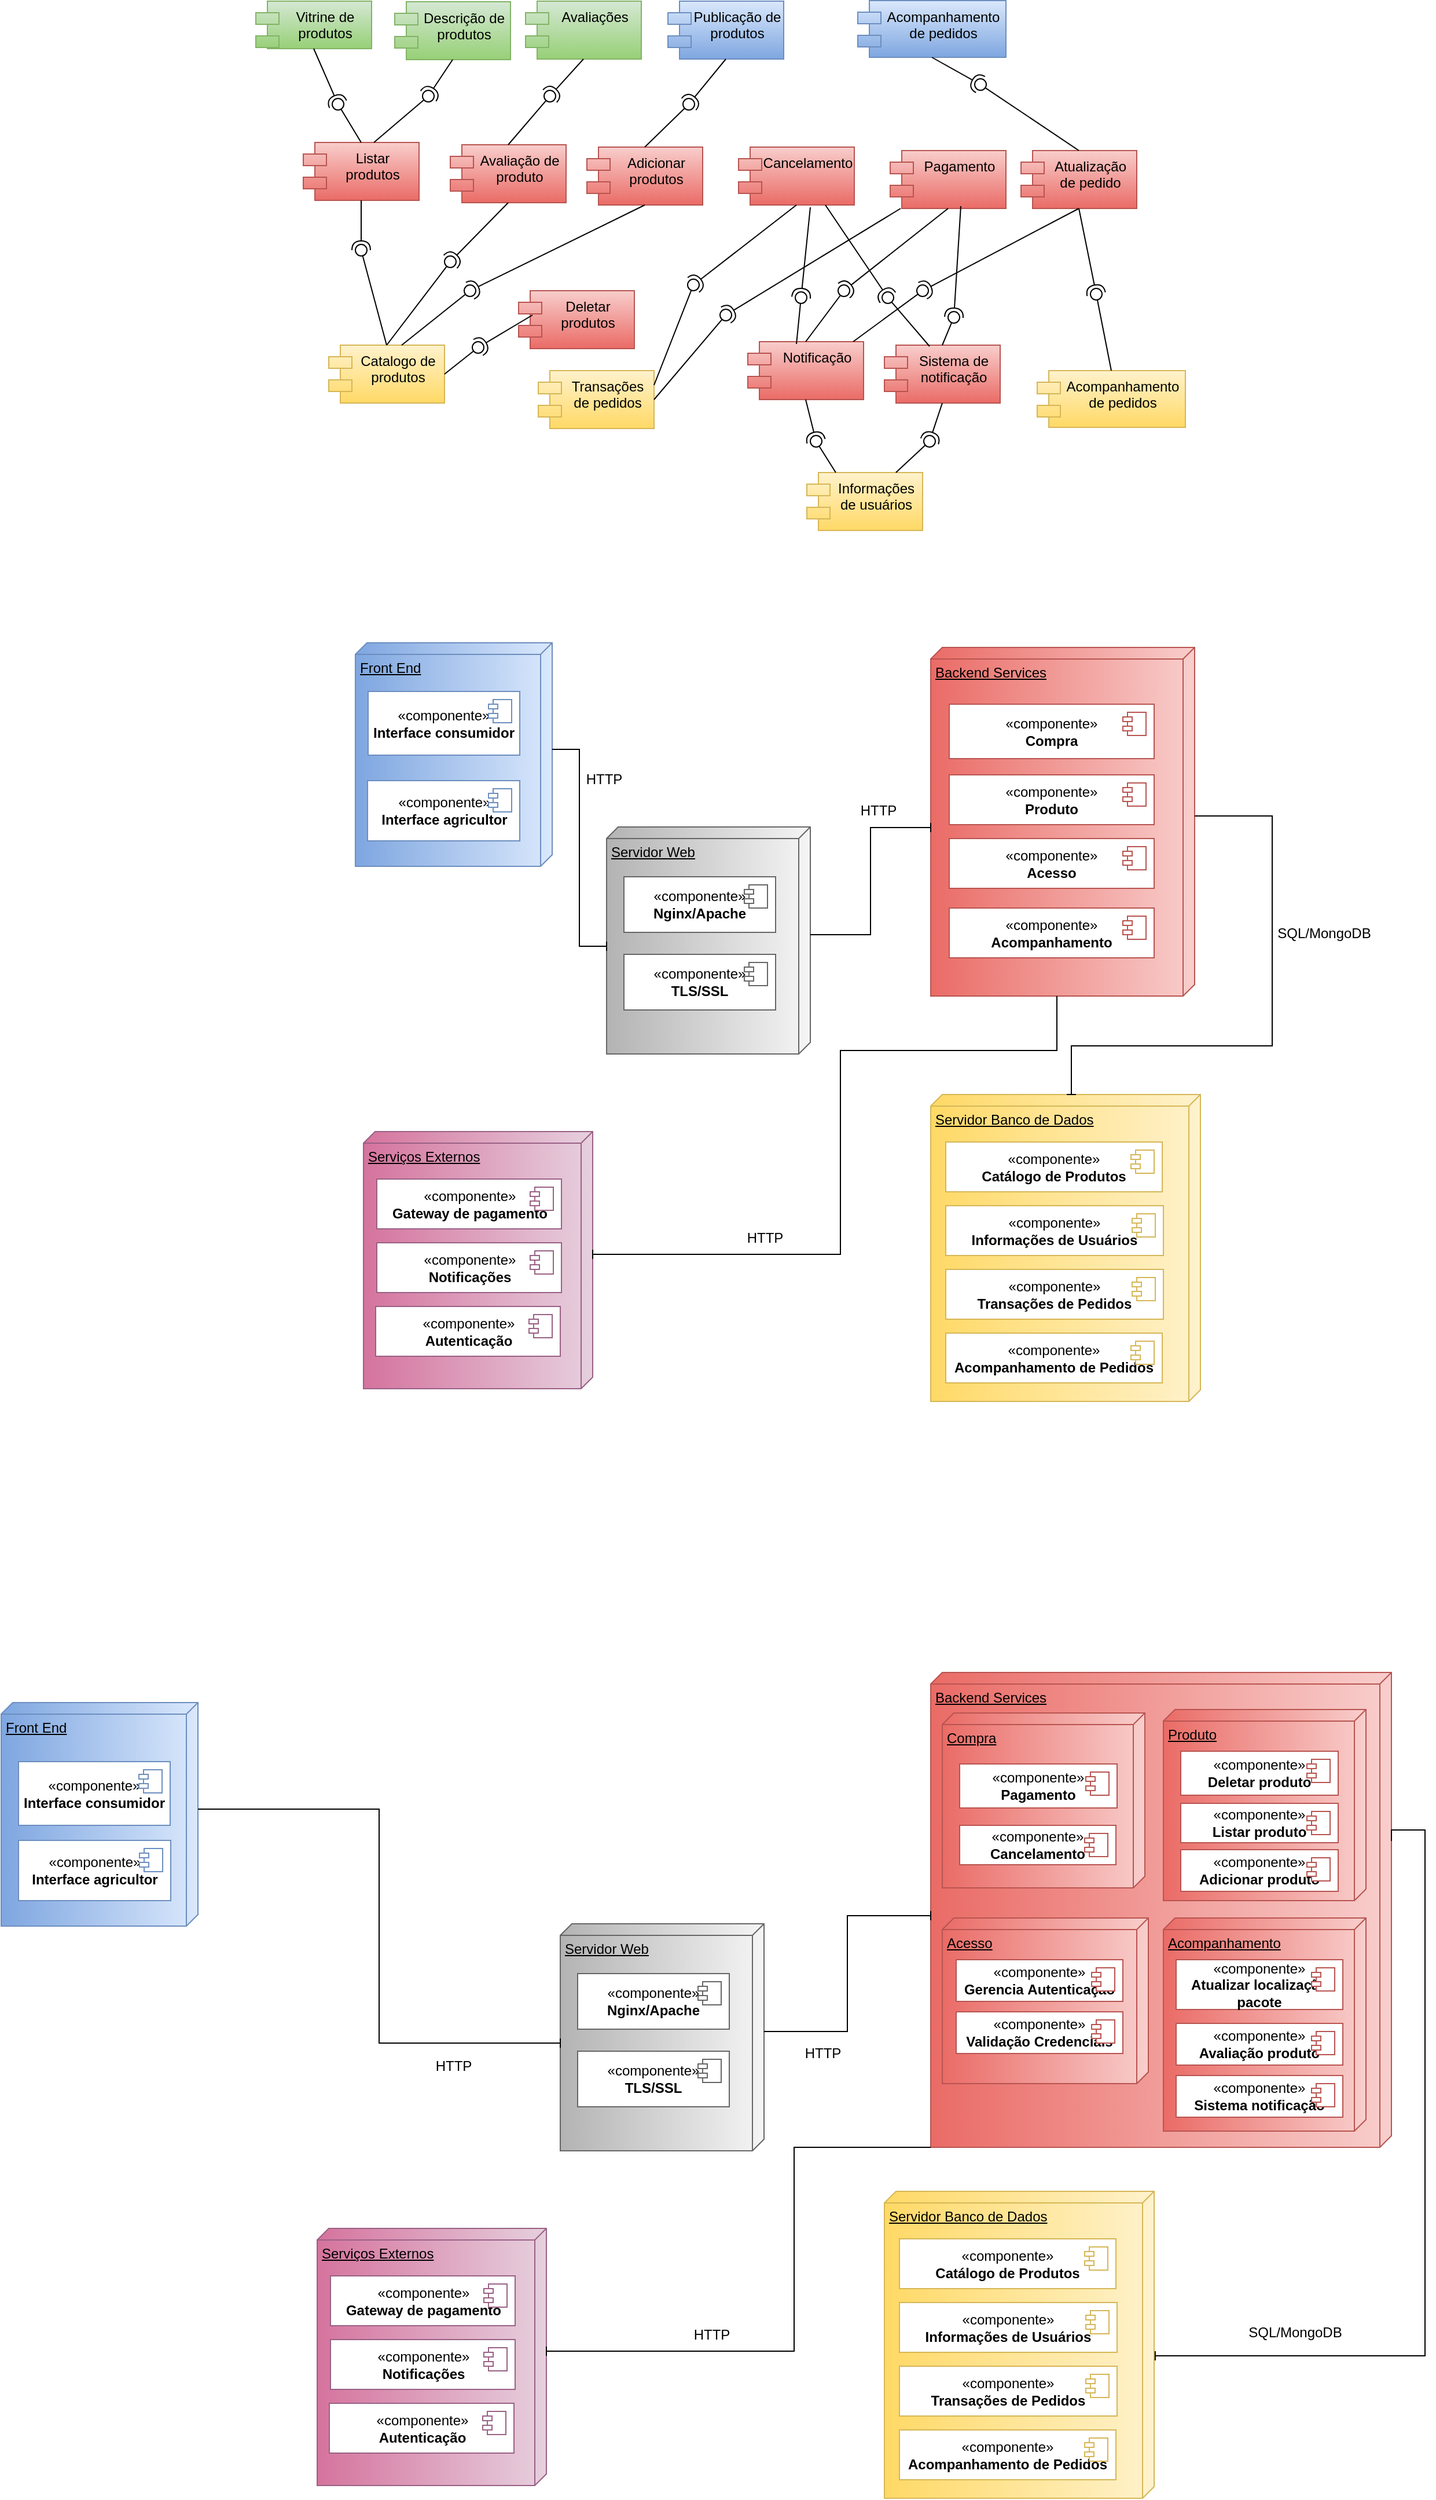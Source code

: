 <mxfile version="24.8.0">
  <diagram name="Página-1" id="Q1GDpHMXebuc5FLrC5qu">
    <mxGraphModel dx="2113" dy="1149" grid="0" gridSize="10" guides="1" tooltips="1" connect="1" arrows="1" fold="1" page="0" pageScale="1" pageWidth="827" pageHeight="1169" math="0" shadow="0">
      <root>
        <mxCell id="0" />
        <mxCell id="1" parent="0" />
        <mxCell id="FEOklc6rQLizEAP5TzJY-3" value="Vitrine de produtos" style="shape=module;align=left;spacingLeft=20;align=center;verticalAlign=top;whiteSpace=wrap;html=1;fillColor=#d5e8d4;strokeColor=#82b366;gradientColor=#97d077;" parent="1" vertex="1">
          <mxGeometry x="-263" y="-15" width="100" height="41" as="geometry" />
        </mxCell>
        <mxCell id="FEOklc6rQLizEAP5TzJY-4" value="Descrição de produtos" style="shape=module;align=left;spacingLeft=20;align=center;verticalAlign=top;whiteSpace=wrap;html=1;fillColor=#d5e8d4;strokeColor=#82b366;gradientColor=#97d077;" parent="1" vertex="1">
          <mxGeometry x="-143" y="-14.5" width="100" height="50" as="geometry" />
        </mxCell>
        <mxCell id="FEOklc6rQLizEAP5TzJY-5" value="Avaliações" style="shape=module;align=left;spacingLeft=20;align=center;verticalAlign=top;whiteSpace=wrap;html=1;fillColor=#d5e8d4;strokeColor=#82b366;gradientColor=#97d077;" parent="1" vertex="1">
          <mxGeometry x="-30" y="-15" width="100" height="50" as="geometry" />
        </mxCell>
        <mxCell id="FEOklc6rQLizEAP5TzJY-6" value="Publicação de produtos" style="shape=module;align=left;spacingLeft=20;align=center;verticalAlign=top;whiteSpace=wrap;html=1;fillColor=#dae8fc;gradientColor=#7ea6e0;strokeColor=#6c8ebf;" parent="1" vertex="1">
          <mxGeometry x="93" y="-15" width="100" height="50" as="geometry" />
        </mxCell>
        <mxCell id="FEOklc6rQLizEAP5TzJY-7" value="Acompanhamento de pedidos&lt;div&gt;&lt;br&gt;&lt;/div&gt;" style="shape=module;align=left;spacingLeft=20;align=center;verticalAlign=top;whiteSpace=wrap;html=1;fillColor=#dae8fc;gradientColor=#7ea6e0;strokeColor=#6c8ebf;" parent="1" vertex="1">
          <mxGeometry x="257" y="-15.5" width="128" height="49" as="geometry" />
        </mxCell>
        <mxCell id="FEOklc6rQLizEAP5TzJY-8" value="Pagamento" style="shape=module;align=left;spacingLeft=20;align=center;verticalAlign=top;whiteSpace=wrap;html=1;fillColor=#f8cecc;gradientColor=#ea6b66;strokeColor=#b85450;" parent="1" vertex="1">
          <mxGeometry x="285" y="114" width="100" height="50" as="geometry" />
        </mxCell>
        <mxCell id="FEOklc6rQLizEAP5TzJY-9" value="Notificação" style="shape=module;align=left;spacingLeft=20;align=center;verticalAlign=top;whiteSpace=wrap;html=1;fillColor=#f8cecc;gradientColor=#ea6b66;strokeColor=#b85450;" parent="1" vertex="1">
          <mxGeometry x="162" y="279" width="100" height="50" as="geometry" />
        </mxCell>
        <mxCell id="FEOklc6rQLizEAP5TzJY-10" value="Cancelamento" style="shape=module;align=left;spacingLeft=20;align=center;verticalAlign=top;whiteSpace=wrap;html=1;fillColor=#f8cecc;gradientColor=#ea6b66;strokeColor=#b85450;" parent="1" vertex="1">
          <mxGeometry x="154" y="111" width="100" height="50" as="geometry" />
        </mxCell>
        <mxCell id="FEOklc6rQLizEAP5TzJY-11" value="Adicionar produtos" style="shape=module;align=left;spacingLeft=20;align=center;verticalAlign=top;whiteSpace=wrap;html=1;fillColor=#f8cecc;gradientColor=#ea6b66;strokeColor=#b85450;" parent="1" vertex="1">
          <mxGeometry x="23" y="111" width="100" height="50" as="geometry" />
        </mxCell>
        <mxCell id="FEOklc6rQLizEAP5TzJY-12" value="Listar produtos" style="shape=module;align=left;spacingLeft=20;align=center;verticalAlign=top;whiteSpace=wrap;html=1;fillColor=#f8cecc;gradientColor=#ea6b66;strokeColor=#b85450;" parent="1" vertex="1">
          <mxGeometry x="-222" y="107" width="100" height="50" as="geometry" />
        </mxCell>
        <mxCell id="FEOklc6rQLizEAP5TzJY-13" value="Deletar produtos" style="shape=module;align=left;spacingLeft=20;align=center;verticalAlign=top;whiteSpace=wrap;html=1;fillColor=#f8cecc;gradientColor=#ea6b66;strokeColor=#b85450;" parent="1" vertex="1">
          <mxGeometry x="-36" y="235" width="100" height="50" as="geometry" />
        </mxCell>
        <mxCell id="FEOklc6rQLizEAP5TzJY-16" value="Atualização de pedido" style="shape=module;align=left;spacingLeft=20;align=center;verticalAlign=top;whiteSpace=wrap;html=1;fillColor=#f8cecc;gradientColor=#ea6b66;strokeColor=#b85450;" parent="1" vertex="1">
          <mxGeometry x="398" y="114" width="100" height="50" as="geometry" />
        </mxCell>
        <mxCell id="FEOklc6rQLizEAP5TzJY-17" value="Avaliação de produto" style="shape=module;align=left;spacingLeft=20;align=center;verticalAlign=top;whiteSpace=wrap;html=1;fillColor=#f8cecc;gradientColor=#ea6b66;strokeColor=#b85450;" parent="1" vertex="1">
          <mxGeometry x="-95" y="109" width="100" height="50" as="geometry" />
        </mxCell>
        <mxCell id="FEOklc6rQLizEAP5TzJY-18" value="Sistema de notificação" style="shape=module;align=left;spacingLeft=20;align=center;verticalAlign=top;whiteSpace=wrap;html=1;fillColor=#f8cecc;gradientColor=#ea6b66;strokeColor=#b85450;" parent="1" vertex="1">
          <mxGeometry x="280" y="282" width="100" height="50" as="geometry" />
        </mxCell>
        <mxCell id="FEOklc6rQLizEAP5TzJY-19" value="Catalogo de produtos" style="shape=module;align=left;spacingLeft=20;align=center;verticalAlign=top;whiteSpace=wrap;html=1;fillColor=#fff2cc;gradientColor=#ffd966;strokeColor=#d6b656;" parent="1" vertex="1">
          <mxGeometry x="-200" y="282" width="100" height="50" as="geometry" />
        </mxCell>
        <mxCell id="FEOklc6rQLizEAP5TzJY-20" value="Informações de usuários" style="shape=module;align=left;spacingLeft=20;align=center;verticalAlign=top;whiteSpace=wrap;html=1;fillColor=#fff2cc;gradientColor=#ffd966;strokeColor=#d6b656;" parent="1" vertex="1">
          <mxGeometry x="213" y="392" width="100" height="50" as="geometry" />
        </mxCell>
        <mxCell id="FEOklc6rQLizEAP5TzJY-21" value="Transações de pedidos" style="shape=module;align=left;spacingLeft=20;align=center;verticalAlign=top;whiteSpace=wrap;html=1;fillColor=#fff2cc;gradientColor=#ffd966;strokeColor=#d6b656;" parent="1" vertex="1">
          <mxGeometry x="-19" y="304" width="100" height="50" as="geometry" />
        </mxCell>
        <mxCell id="FEOklc6rQLizEAP5TzJY-39" value="" style="rounded=0;orthogonalLoop=1;jettySize=auto;html=1;endArrow=halfCircle;endFill=0;endSize=6;strokeWidth=1;sketch=0;exitX=0.5;exitY=1;exitDx=0;exitDy=0;" parent="1" source="FEOklc6rQLizEAP5TzJY-3" target="FEOklc6rQLizEAP5TzJY-41" edge="1">
          <mxGeometry relative="1" as="geometry">
            <mxPoint x="-141" y="72" as="sourcePoint" />
          </mxGeometry>
        </mxCell>
        <mxCell id="FEOklc6rQLizEAP5TzJY-40" value="" style="rounded=0;orthogonalLoop=1;jettySize=auto;html=1;endArrow=oval;endFill=0;sketch=0;sourcePerimeterSpacing=0;targetPerimeterSpacing=0;endSize=10;exitX=0.5;exitY=0;exitDx=0;exitDy=0;" parent="1" source="FEOklc6rQLizEAP5TzJY-12" target="FEOklc6rQLizEAP5TzJY-41" edge="1">
          <mxGeometry relative="1" as="geometry">
            <mxPoint x="-181" y="72" as="sourcePoint" />
          </mxGeometry>
        </mxCell>
        <mxCell id="FEOklc6rQLizEAP5TzJY-41" value="" style="ellipse;whiteSpace=wrap;html=1;align=center;aspect=fixed;fillColor=none;strokeColor=none;resizable=0;perimeter=centerPerimeter;rotatable=0;allowArrows=0;points=[];outlineConnect=1;" parent="1" vertex="1">
          <mxGeometry x="-197" y="69" width="10" height="10" as="geometry" />
        </mxCell>
        <mxCell id="FEOklc6rQLizEAP5TzJY-42" value="" style="rounded=0;orthogonalLoop=1;jettySize=auto;html=1;endArrow=halfCircle;endFill=0;endSize=6;strokeWidth=1;sketch=0;exitX=0.5;exitY=1;exitDx=0;exitDy=0;" parent="1" source="FEOklc6rQLizEAP5TzJY-4" target="FEOklc6rQLizEAP5TzJY-44" edge="1">
          <mxGeometry relative="1" as="geometry">
            <mxPoint x="-67" y="94" as="sourcePoint" />
          </mxGeometry>
        </mxCell>
        <mxCell id="FEOklc6rQLizEAP5TzJY-43" value="" style="rounded=0;orthogonalLoop=1;jettySize=auto;html=1;endArrow=oval;endFill=0;sketch=0;sourcePerimeterSpacing=0;targetPerimeterSpacing=0;endSize=10;exitX=0.61;exitY=0;exitDx=0;exitDy=0;exitPerimeter=0;" parent="1" source="FEOklc6rQLizEAP5TzJY-12" target="FEOklc6rQLizEAP5TzJY-44" edge="1">
          <mxGeometry relative="1" as="geometry">
            <mxPoint x="-163" y="121" as="sourcePoint" />
          </mxGeometry>
        </mxCell>
        <mxCell id="FEOklc6rQLizEAP5TzJY-44" value="" style="ellipse;whiteSpace=wrap;html=1;align=center;aspect=fixed;fillColor=none;strokeColor=none;resizable=0;perimeter=centerPerimeter;rotatable=0;allowArrows=0;points=[];outlineConnect=1;" parent="1" vertex="1">
          <mxGeometry x="-119" y="62" width="10" height="10" as="geometry" />
        </mxCell>
        <mxCell id="FEOklc6rQLizEAP5TzJY-45" value="" style="rounded=0;orthogonalLoop=1;jettySize=auto;html=1;endArrow=halfCircle;endFill=0;endSize=6;strokeWidth=1;sketch=0;exitX=0.5;exitY=1;exitDx=0;exitDy=0;" parent="1" source="FEOklc6rQLizEAP5TzJY-5" target="FEOklc6rQLizEAP5TzJY-47" edge="1">
          <mxGeometry relative="1" as="geometry">
            <mxPoint x="104" y="65" as="sourcePoint" />
          </mxGeometry>
        </mxCell>
        <mxCell id="FEOklc6rQLizEAP5TzJY-46" value="" style="rounded=0;orthogonalLoop=1;jettySize=auto;html=1;endArrow=oval;endFill=0;sketch=0;sourcePerimeterSpacing=0;targetPerimeterSpacing=0;endSize=10;exitX=0.5;exitY=0;exitDx=0;exitDy=0;" parent="1" source="FEOklc6rQLizEAP5TzJY-17" target="FEOklc6rQLizEAP5TzJY-47" edge="1">
          <mxGeometry relative="1" as="geometry">
            <mxPoint x="64" y="65" as="sourcePoint" />
          </mxGeometry>
        </mxCell>
        <mxCell id="FEOklc6rQLizEAP5TzJY-47" value="" style="ellipse;whiteSpace=wrap;html=1;align=center;aspect=fixed;fillColor=none;strokeColor=none;resizable=0;perimeter=centerPerimeter;rotatable=0;allowArrows=0;points=[];outlineConnect=1;" parent="1" vertex="1">
          <mxGeometry x="-14" y="62" width="10" height="10" as="geometry" />
        </mxCell>
        <mxCell id="FEOklc6rQLizEAP5TzJY-48" value="" style="rounded=0;orthogonalLoop=1;jettySize=auto;html=1;endArrow=halfCircle;endFill=0;endSize=6;strokeWidth=1;sketch=0;exitX=0.5;exitY=1;exitDx=0;exitDy=0;" parent="1" source="FEOklc6rQLizEAP5TzJY-6" target="FEOklc6rQLizEAP5TzJY-50" edge="1">
          <mxGeometry relative="1" as="geometry">
            <mxPoint x="222" y="64.5" as="sourcePoint" />
          </mxGeometry>
        </mxCell>
        <mxCell id="FEOklc6rQLizEAP5TzJY-49" value="" style="rounded=0;orthogonalLoop=1;jettySize=auto;html=1;endArrow=oval;endFill=0;sketch=0;sourcePerimeterSpacing=0;targetPerimeterSpacing=0;endSize=10;exitX=0.5;exitY=0;exitDx=0;exitDy=0;" parent="1" source="FEOklc6rQLizEAP5TzJY-11" target="FEOklc6rQLizEAP5TzJY-50" edge="1">
          <mxGeometry relative="1" as="geometry">
            <mxPoint x="182" y="64.5" as="sourcePoint" />
          </mxGeometry>
        </mxCell>
        <mxCell id="FEOklc6rQLizEAP5TzJY-50" value="" style="ellipse;whiteSpace=wrap;html=1;align=center;aspect=fixed;fillColor=none;strokeColor=none;resizable=0;perimeter=centerPerimeter;rotatable=0;allowArrows=0;points=[];outlineConnect=1;" parent="1" vertex="1">
          <mxGeometry x="106" y="69" width="10" height="10" as="geometry" />
        </mxCell>
        <mxCell id="FEOklc6rQLizEAP5TzJY-54" value="" style="rounded=0;orthogonalLoop=1;jettySize=auto;html=1;endArrow=halfCircle;endFill=0;endSize=6;strokeWidth=1;sketch=0;exitX=0.5;exitY=1;exitDx=0;exitDy=0;" parent="1" source="FEOklc6rQLizEAP5TzJY-7" target="FEOklc6rQLizEAP5TzJY-56" edge="1">
          <mxGeometry relative="1" as="geometry">
            <mxPoint x="518" y="58" as="sourcePoint" />
          </mxGeometry>
        </mxCell>
        <mxCell id="FEOklc6rQLizEAP5TzJY-55" value="" style="rounded=0;orthogonalLoop=1;jettySize=auto;html=1;endArrow=oval;endFill=0;sketch=0;sourcePerimeterSpacing=0;targetPerimeterSpacing=0;endSize=10;exitX=0.5;exitY=0;exitDx=0;exitDy=0;" parent="1" source="FEOklc6rQLizEAP5TzJY-16" target="FEOklc6rQLizEAP5TzJY-56" edge="1">
          <mxGeometry relative="1" as="geometry">
            <mxPoint x="478" y="58" as="sourcePoint" />
          </mxGeometry>
        </mxCell>
        <mxCell id="FEOklc6rQLizEAP5TzJY-56" value="" style="ellipse;whiteSpace=wrap;html=1;align=center;aspect=fixed;fillColor=none;strokeColor=none;resizable=0;perimeter=centerPerimeter;rotatable=0;allowArrows=0;points=[];outlineConnect=1;" parent="1" vertex="1">
          <mxGeometry x="358" y="52" width="10" height="10" as="geometry" />
        </mxCell>
        <mxCell id="FEOklc6rQLizEAP5TzJY-57" value="" style="rounded=0;orthogonalLoop=1;jettySize=auto;html=1;endArrow=halfCircle;endFill=0;endSize=6;strokeWidth=1;sketch=0;exitX=0.5;exitY=1;exitDx=0;exitDy=0;" parent="1" source="FEOklc6rQLizEAP5TzJY-12" target="FEOklc6rQLizEAP5TzJY-59" edge="1">
          <mxGeometry relative="1" as="geometry">
            <mxPoint x="-158" y="195" as="sourcePoint" />
          </mxGeometry>
        </mxCell>
        <mxCell id="FEOklc6rQLizEAP5TzJY-58" value="" style="rounded=0;orthogonalLoop=1;jettySize=auto;html=1;endArrow=oval;endFill=0;sketch=0;sourcePerimeterSpacing=0;targetPerimeterSpacing=0;endSize=10;exitX=0.5;exitY=0;exitDx=0;exitDy=0;" parent="1" source="FEOklc6rQLizEAP5TzJY-19" target="FEOklc6rQLizEAP5TzJY-59" edge="1">
          <mxGeometry relative="1" as="geometry">
            <mxPoint x="-169" y="236" as="sourcePoint" />
          </mxGeometry>
        </mxCell>
        <mxCell id="FEOklc6rQLizEAP5TzJY-59" value="" style="ellipse;whiteSpace=wrap;html=1;align=center;aspect=fixed;fillColor=none;strokeColor=none;resizable=0;perimeter=centerPerimeter;rotatable=0;allowArrows=0;points=[];outlineConnect=1;" parent="1" vertex="1">
          <mxGeometry x="-177" y="195" width="10" height="10" as="geometry" />
        </mxCell>
        <mxCell id="FEOklc6rQLizEAP5TzJY-60" value="" style="rounded=0;orthogonalLoop=1;jettySize=auto;html=1;endArrow=halfCircle;endFill=0;endSize=6;strokeWidth=1;sketch=0;exitX=0.5;exitY=1;exitDx=0;exitDy=0;" parent="1" source="FEOklc6rQLizEAP5TzJY-11" target="FEOklc6rQLizEAP5TzJY-62" edge="1">
          <mxGeometry relative="1" as="geometry">
            <mxPoint x="213" y="215" as="sourcePoint" />
          </mxGeometry>
        </mxCell>
        <mxCell id="FEOklc6rQLizEAP5TzJY-61" value="" style="rounded=0;orthogonalLoop=1;jettySize=auto;html=1;endArrow=oval;endFill=0;sketch=0;sourcePerimeterSpacing=0;targetPerimeterSpacing=0;endSize=10;exitX=0.63;exitY=0;exitDx=0;exitDy=0;exitPerimeter=0;" parent="1" source="FEOklc6rQLizEAP5TzJY-19" target="FEOklc6rQLizEAP5TzJY-62" edge="1">
          <mxGeometry relative="1" as="geometry">
            <mxPoint x="176" y="222" as="sourcePoint" />
          </mxGeometry>
        </mxCell>
        <mxCell id="FEOklc6rQLizEAP5TzJY-62" value="" style="ellipse;whiteSpace=wrap;html=1;align=center;aspect=fixed;fillColor=none;strokeColor=none;resizable=0;perimeter=centerPerimeter;rotatable=0;allowArrows=0;points=[];outlineConnect=1;" parent="1" vertex="1">
          <mxGeometry x="-83" y="230" width="10" height="10" as="geometry" />
        </mxCell>
        <mxCell id="FEOklc6rQLizEAP5TzJY-63" value="" style="rounded=0;orthogonalLoop=1;jettySize=auto;html=1;endArrow=halfCircle;endFill=0;endSize=6;strokeWidth=1;sketch=0;exitX=0.12;exitY=0.42;exitDx=0;exitDy=0;exitPerimeter=0;" parent="1" source="FEOklc6rQLizEAP5TzJY-13" target="FEOklc6rQLizEAP5TzJY-65" edge="1">
          <mxGeometry relative="1" as="geometry">
            <mxPoint x="216" y="222" as="sourcePoint" />
          </mxGeometry>
        </mxCell>
        <mxCell id="FEOklc6rQLizEAP5TzJY-64" value="" style="rounded=0;orthogonalLoop=1;jettySize=auto;html=1;endArrow=oval;endFill=0;sketch=0;sourcePerimeterSpacing=0;targetPerimeterSpacing=0;endSize=10;exitX=1;exitY=0.5;exitDx=0;exitDy=0;" parent="1" source="FEOklc6rQLizEAP5TzJY-19" target="FEOklc6rQLizEAP5TzJY-65" edge="1">
          <mxGeometry relative="1" as="geometry">
            <mxPoint x="176" y="222" as="sourcePoint" />
          </mxGeometry>
        </mxCell>
        <mxCell id="FEOklc6rQLizEAP5TzJY-65" value="" style="ellipse;whiteSpace=wrap;html=1;align=center;aspect=fixed;fillColor=none;strokeColor=none;resizable=0;perimeter=centerPerimeter;rotatable=0;allowArrows=0;points=[];outlineConnect=1;" parent="1" vertex="1">
          <mxGeometry x="-76" y="279" width="10" height="10" as="geometry" />
        </mxCell>
        <mxCell id="FEOklc6rQLizEAP5TzJY-66" value="" style="rounded=0;orthogonalLoop=1;jettySize=auto;html=1;endArrow=halfCircle;endFill=0;endSize=6;strokeWidth=1;sketch=0;" parent="1" source="FEOklc6rQLizEAP5TzJY-8" target="FEOklc6rQLizEAP5TzJY-68" edge="1">
          <mxGeometry relative="1" as="geometry">
            <mxPoint x="177" y="184" as="sourcePoint" />
          </mxGeometry>
        </mxCell>
        <mxCell id="FEOklc6rQLizEAP5TzJY-67" value="" style="rounded=0;orthogonalLoop=1;jettySize=auto;html=1;endArrow=oval;endFill=0;sketch=0;sourcePerimeterSpacing=0;targetPerimeterSpacing=0;endSize=10;exitX=1;exitY=0.5;exitDx=0;exitDy=0;" parent="1" source="FEOklc6rQLizEAP5TzJY-21" target="FEOklc6rQLizEAP5TzJY-68" edge="1">
          <mxGeometry relative="1" as="geometry">
            <mxPoint x="47" y="328" as="sourcePoint" />
          </mxGeometry>
        </mxCell>
        <mxCell id="FEOklc6rQLizEAP5TzJY-68" value="" style="ellipse;whiteSpace=wrap;html=1;align=center;aspect=fixed;fillColor=none;strokeColor=none;resizable=0;perimeter=centerPerimeter;rotatable=0;allowArrows=0;points=[];outlineConnect=1;" parent="1" vertex="1">
          <mxGeometry x="138" y="251" width="10" height="10" as="geometry" />
        </mxCell>
        <mxCell id="FEOklc6rQLizEAP5TzJY-69" value="" style="rounded=0;orthogonalLoop=1;jettySize=auto;html=1;endArrow=halfCircle;endFill=0;endSize=6;strokeWidth=1;sketch=0;exitX=0.5;exitY=1;exitDx=0;exitDy=0;" parent="1" source="FEOklc6rQLizEAP5TzJY-10" target="FEOklc6rQLizEAP5TzJY-71" edge="1">
          <mxGeometry relative="1" as="geometry">
            <mxPoint x="216" y="222" as="sourcePoint" />
          </mxGeometry>
        </mxCell>
        <mxCell id="FEOklc6rQLizEAP5TzJY-70" value="" style="rounded=0;orthogonalLoop=1;jettySize=auto;html=1;endArrow=oval;endFill=0;sketch=0;sourcePerimeterSpacing=0;targetPerimeterSpacing=0;endSize=10;exitX=1;exitY=0.25;exitDx=0;exitDy=0;" parent="1" source="FEOklc6rQLizEAP5TzJY-21" target="FEOklc6rQLizEAP5TzJY-71" edge="1">
          <mxGeometry relative="1" as="geometry">
            <mxPoint x="176" y="222" as="sourcePoint" />
          </mxGeometry>
        </mxCell>
        <mxCell id="FEOklc6rQLizEAP5TzJY-71" value="" style="ellipse;whiteSpace=wrap;html=1;align=center;aspect=fixed;fillColor=none;strokeColor=none;resizable=0;perimeter=centerPerimeter;rotatable=0;allowArrows=0;points=[];outlineConnect=1;" parent="1" vertex="1">
          <mxGeometry x="110" y="225" width="10" height="10" as="geometry" />
        </mxCell>
        <mxCell id="FEOklc6rQLizEAP5TzJY-72" value="" style="rounded=0;orthogonalLoop=1;jettySize=auto;html=1;endArrow=halfCircle;endFill=0;endSize=6;strokeWidth=1;sketch=0;exitX=0.5;exitY=1;exitDx=0;exitDy=0;" parent="1" source="FEOklc6rQLizEAP5TzJY-17" target="FEOklc6rQLizEAP5TzJY-74" edge="1">
          <mxGeometry relative="1" as="geometry">
            <mxPoint x="216" y="224" as="sourcePoint" />
          </mxGeometry>
        </mxCell>
        <mxCell id="FEOklc6rQLizEAP5TzJY-73" value="" style="rounded=0;orthogonalLoop=1;jettySize=auto;html=1;endArrow=oval;endFill=0;sketch=0;sourcePerimeterSpacing=0;targetPerimeterSpacing=0;endSize=10;exitX=0.5;exitY=0;exitDx=0;exitDy=0;" parent="1" source="FEOklc6rQLizEAP5TzJY-19" target="FEOklc6rQLizEAP5TzJY-74" edge="1">
          <mxGeometry relative="1" as="geometry">
            <mxPoint x="176" y="224" as="sourcePoint" />
          </mxGeometry>
        </mxCell>
        <mxCell id="FEOklc6rQLizEAP5TzJY-74" value="" style="ellipse;whiteSpace=wrap;html=1;align=center;aspect=fixed;fillColor=none;strokeColor=none;resizable=0;perimeter=centerPerimeter;rotatable=0;allowArrows=0;points=[];outlineConnect=1;" parent="1" vertex="1">
          <mxGeometry x="-100" y="205" width="10" height="10" as="geometry" />
        </mxCell>
        <mxCell id="FEOklc6rQLizEAP5TzJY-75" value="" style="rounded=0;orthogonalLoop=1;jettySize=auto;html=1;endArrow=halfCircle;endFill=0;endSize=6;strokeWidth=1;sketch=0;exitX=0.5;exitY=1;exitDx=0;exitDy=0;" parent="1" source="FEOklc6rQLizEAP5TzJY-18" target="FEOklc6rQLizEAP5TzJY-77" edge="1">
          <mxGeometry relative="1" as="geometry">
            <mxPoint x="216" y="224" as="sourcePoint" />
          </mxGeometry>
        </mxCell>
        <mxCell id="FEOklc6rQLizEAP5TzJY-76" value="" style="rounded=0;orthogonalLoop=1;jettySize=auto;html=1;endArrow=oval;endFill=0;sketch=0;sourcePerimeterSpacing=0;targetPerimeterSpacing=0;endSize=10;" parent="1" source="FEOklc6rQLizEAP5TzJY-20" target="FEOklc6rQLizEAP5TzJY-77" edge="1">
          <mxGeometry relative="1" as="geometry">
            <mxPoint x="176" y="224" as="sourcePoint" />
          </mxGeometry>
        </mxCell>
        <mxCell id="FEOklc6rQLizEAP5TzJY-77" value="" style="ellipse;whiteSpace=wrap;html=1;align=center;aspect=fixed;fillColor=none;strokeColor=none;resizable=0;perimeter=centerPerimeter;rotatable=0;allowArrows=0;points=[];outlineConnect=1;" parent="1" vertex="1">
          <mxGeometry x="314" y="360" width="10" height="10" as="geometry" />
        </mxCell>
        <mxCell id="FEOklc6rQLizEAP5TzJY-78" value="" style="rounded=0;orthogonalLoop=1;jettySize=auto;html=1;endArrow=halfCircle;endFill=0;endSize=6;strokeWidth=1;sketch=0;exitX=0.61;exitY=0.96;exitDx=0;exitDy=0;exitPerimeter=0;" parent="1" source="FEOklc6rQLizEAP5TzJY-8" target="FEOklc6rQLizEAP5TzJY-80" edge="1">
          <mxGeometry relative="1" as="geometry">
            <mxPoint x="216" y="224" as="sourcePoint" />
          </mxGeometry>
        </mxCell>
        <mxCell id="FEOklc6rQLizEAP5TzJY-79" value="" style="rounded=0;orthogonalLoop=1;jettySize=auto;html=1;endArrow=oval;endFill=0;sketch=0;sourcePerimeterSpacing=0;targetPerimeterSpacing=0;endSize=10;exitX=0.5;exitY=0;exitDx=0;exitDy=0;" parent="1" source="FEOklc6rQLizEAP5TzJY-18" target="FEOklc6rQLizEAP5TzJY-80" edge="1">
          <mxGeometry relative="1" as="geometry">
            <mxPoint x="176" y="224" as="sourcePoint" />
          </mxGeometry>
        </mxCell>
        <mxCell id="FEOklc6rQLizEAP5TzJY-80" value="" style="ellipse;whiteSpace=wrap;html=1;align=center;aspect=fixed;fillColor=none;strokeColor=none;resizable=0;perimeter=centerPerimeter;rotatable=0;allowArrows=0;points=[];outlineConnect=1;" parent="1" vertex="1">
          <mxGeometry x="335" y="253" width="10" height="10" as="geometry" />
        </mxCell>
        <mxCell id="FEOklc6rQLizEAP5TzJY-81" value="" style="rounded=0;orthogonalLoop=1;jettySize=auto;html=1;endArrow=halfCircle;endFill=0;endSize=6;strokeWidth=1;sketch=0;exitX=0.75;exitY=1;exitDx=0;exitDy=0;" parent="1" source="FEOklc6rQLizEAP5TzJY-10" target="FEOklc6rQLizEAP5TzJY-83" edge="1">
          <mxGeometry relative="1" as="geometry">
            <mxPoint x="216" y="224" as="sourcePoint" />
          </mxGeometry>
        </mxCell>
        <mxCell id="FEOklc6rQLizEAP5TzJY-82" value="" style="rounded=0;orthogonalLoop=1;jettySize=auto;html=1;endArrow=oval;endFill=0;sketch=0;sourcePerimeterSpacing=0;targetPerimeterSpacing=0;endSize=10;exitX=0.39;exitY=0.02;exitDx=0;exitDy=0;exitPerimeter=0;" parent="1" source="FEOklc6rQLizEAP5TzJY-18" target="FEOklc6rQLizEAP5TzJY-83" edge="1">
          <mxGeometry relative="1" as="geometry">
            <mxPoint x="176" y="224" as="sourcePoint" />
          </mxGeometry>
        </mxCell>
        <mxCell id="FEOklc6rQLizEAP5TzJY-83" value="" style="ellipse;whiteSpace=wrap;html=1;align=center;aspect=fixed;fillColor=none;strokeColor=none;resizable=0;perimeter=centerPerimeter;rotatable=0;allowArrows=0;points=[];outlineConnect=1;" parent="1" vertex="1">
          <mxGeometry x="278" y="236" width="10" height="10" as="geometry" />
        </mxCell>
        <mxCell id="FEOklc6rQLizEAP5TzJY-87" value="" style="rounded=0;orthogonalLoop=1;jettySize=auto;html=1;endArrow=halfCircle;endFill=0;endSize=6;strokeWidth=1;sketch=0;exitX=0.5;exitY=1;exitDx=0;exitDy=0;" parent="1" source="FEOklc6rQLizEAP5TzJY-9" target="FEOklc6rQLizEAP5TzJY-89" edge="1">
          <mxGeometry relative="1" as="geometry">
            <mxPoint x="110" y="253" as="sourcePoint" />
          </mxGeometry>
        </mxCell>
        <mxCell id="FEOklc6rQLizEAP5TzJY-88" value="" style="rounded=0;orthogonalLoop=1;jettySize=auto;html=1;endArrow=oval;endFill=0;sketch=0;sourcePerimeterSpacing=0;targetPerimeterSpacing=0;endSize=10;exitX=0.25;exitY=0;exitDx=0;exitDy=0;" parent="1" source="FEOklc6rQLizEAP5TzJY-20" target="FEOklc6rQLizEAP5TzJY-89" edge="1">
          <mxGeometry relative="1" as="geometry">
            <mxPoint x="70" y="253" as="sourcePoint" />
          </mxGeometry>
        </mxCell>
        <mxCell id="FEOklc6rQLizEAP5TzJY-89" value="" style="ellipse;whiteSpace=wrap;html=1;align=center;aspect=fixed;fillColor=none;strokeColor=none;resizable=0;perimeter=centerPerimeter;rotatable=0;allowArrows=0;points=[];outlineConnect=1;" parent="1" vertex="1">
          <mxGeometry x="216" y="360" width="10" height="10" as="geometry" />
        </mxCell>
        <mxCell id="FEOklc6rQLizEAP5TzJY-90" value="" style="rounded=0;orthogonalLoop=1;jettySize=auto;html=1;endArrow=halfCircle;endFill=0;endSize=6;strokeWidth=1;sketch=0;exitX=0.5;exitY=1;exitDx=0;exitDy=0;" parent="1" source="FEOklc6rQLizEAP5TzJY-8" target="FEOklc6rQLizEAP5TzJY-92" edge="1">
          <mxGeometry relative="1" as="geometry">
            <mxPoint x="110" y="253" as="sourcePoint" />
          </mxGeometry>
        </mxCell>
        <mxCell id="FEOklc6rQLizEAP5TzJY-91" value="" style="rounded=0;orthogonalLoop=1;jettySize=auto;html=1;endArrow=oval;endFill=0;sketch=0;sourcePerimeterSpacing=0;targetPerimeterSpacing=0;endSize=10;exitX=0.5;exitY=0;exitDx=0;exitDy=0;" parent="1" source="FEOklc6rQLizEAP5TzJY-9" target="FEOklc6rQLizEAP5TzJY-92" edge="1">
          <mxGeometry relative="1" as="geometry">
            <mxPoint x="70" y="253" as="sourcePoint" />
          </mxGeometry>
        </mxCell>
        <mxCell id="FEOklc6rQLizEAP5TzJY-92" value="" style="ellipse;whiteSpace=wrap;html=1;align=center;aspect=fixed;fillColor=none;strokeColor=none;resizable=0;perimeter=centerPerimeter;rotatable=0;allowArrows=0;points=[];outlineConnect=1;" parent="1" vertex="1">
          <mxGeometry x="240" y="230" width="10" height="10" as="geometry" />
        </mxCell>
        <mxCell id="-LfRWELSsx1RldstCh8m-2" value="Acompanhamento de pedidos&lt;div&gt;&lt;br&gt;&lt;/div&gt;" style="shape=module;align=left;spacingLeft=20;align=center;verticalAlign=top;whiteSpace=wrap;html=1;fillColor=#fff2cc;gradientColor=#ffd966;strokeColor=#d6b656;" parent="1" vertex="1">
          <mxGeometry x="412" y="304" width="128" height="49" as="geometry" />
        </mxCell>
        <mxCell id="-LfRWELSsx1RldstCh8m-3" value="" style="rounded=0;orthogonalLoop=1;jettySize=auto;html=1;endArrow=halfCircle;endFill=0;endSize=6;strokeWidth=1;sketch=0;exitX=0.5;exitY=1;exitDx=0;exitDy=0;" parent="1" source="FEOklc6rQLizEAP5TzJY-16" target="-LfRWELSsx1RldstCh8m-5" edge="1">
          <mxGeometry relative="1" as="geometry">
            <mxPoint x="127" y="263" as="sourcePoint" />
          </mxGeometry>
        </mxCell>
        <mxCell id="-LfRWELSsx1RldstCh8m-4" value="" style="rounded=0;orthogonalLoop=1;jettySize=auto;html=1;endArrow=oval;endFill=0;sketch=0;sourcePerimeterSpacing=0;targetPerimeterSpacing=0;endSize=10;exitX=0.5;exitY=0;exitDx=0;exitDy=0;" parent="1" source="-LfRWELSsx1RldstCh8m-2" target="-LfRWELSsx1RldstCh8m-5" edge="1">
          <mxGeometry relative="1" as="geometry">
            <mxPoint x="87" y="263" as="sourcePoint" />
          </mxGeometry>
        </mxCell>
        <mxCell id="-LfRWELSsx1RldstCh8m-5" value="" style="ellipse;whiteSpace=wrap;html=1;align=center;aspect=fixed;fillColor=none;strokeColor=none;resizable=0;perimeter=centerPerimeter;rotatable=0;allowArrows=0;points=[];outlineConnect=1;" parent="1" vertex="1">
          <mxGeometry x="458" y="233" width="10" height="10" as="geometry" />
        </mxCell>
        <mxCell id="-LfRWELSsx1RldstCh8m-6" value="" style="rounded=0;orthogonalLoop=1;jettySize=auto;html=1;endArrow=halfCircle;endFill=0;endSize=6;strokeWidth=1;sketch=0;exitX=0.62;exitY=1.04;exitDx=0;exitDy=0;exitPerimeter=0;" parent="1" source="FEOklc6rQLizEAP5TzJY-10" target="-LfRWELSsx1RldstCh8m-8" edge="1">
          <mxGeometry relative="1" as="geometry">
            <mxPoint x="127" y="163" as="sourcePoint" />
          </mxGeometry>
        </mxCell>
        <mxCell id="-LfRWELSsx1RldstCh8m-7" value="" style="rounded=0;orthogonalLoop=1;jettySize=auto;html=1;endArrow=oval;endFill=0;sketch=0;sourcePerimeterSpacing=0;targetPerimeterSpacing=0;endSize=10;exitX=0.42;exitY=0.04;exitDx=0;exitDy=0;exitPerimeter=0;" parent="1" source="FEOklc6rQLizEAP5TzJY-9" target="-LfRWELSsx1RldstCh8m-8" edge="1">
          <mxGeometry relative="1" as="geometry">
            <mxPoint x="87" y="163" as="sourcePoint" />
          </mxGeometry>
        </mxCell>
        <mxCell id="-LfRWELSsx1RldstCh8m-8" value="" style="ellipse;whiteSpace=wrap;html=1;align=center;aspect=fixed;fillColor=none;strokeColor=none;resizable=0;perimeter=centerPerimeter;rotatable=0;allowArrows=0;points=[];outlineConnect=1;" parent="1" vertex="1">
          <mxGeometry x="203" y="236" width="10" height="10" as="geometry" />
        </mxCell>
        <mxCell id="-LfRWELSsx1RldstCh8m-9" value="" style="rounded=0;orthogonalLoop=1;jettySize=auto;html=1;endArrow=halfCircle;endFill=0;endSize=6;strokeWidth=1;sketch=0;exitX=0.5;exitY=1;exitDx=0;exitDy=0;" parent="1" source="FEOklc6rQLizEAP5TzJY-16" target="-LfRWELSsx1RldstCh8m-11" edge="1">
          <mxGeometry relative="1" as="geometry">
            <mxPoint x="127" y="163" as="sourcePoint" />
          </mxGeometry>
        </mxCell>
        <mxCell id="-LfRWELSsx1RldstCh8m-10" value="" style="rounded=0;orthogonalLoop=1;jettySize=auto;html=1;endArrow=oval;endFill=0;sketch=0;sourcePerimeterSpacing=0;targetPerimeterSpacing=0;endSize=10;exitX=0.91;exitY=0;exitDx=0;exitDy=0;exitPerimeter=0;" parent="1" source="FEOklc6rQLizEAP5TzJY-9" target="-LfRWELSsx1RldstCh8m-11" edge="1">
          <mxGeometry relative="1" as="geometry">
            <mxPoint x="87" y="163" as="sourcePoint" />
          </mxGeometry>
        </mxCell>
        <mxCell id="-LfRWELSsx1RldstCh8m-11" value="" style="ellipse;whiteSpace=wrap;html=1;align=center;aspect=fixed;fillColor=none;strokeColor=none;resizable=0;perimeter=centerPerimeter;rotatable=0;allowArrows=0;points=[];outlineConnect=1;" parent="1" vertex="1">
          <mxGeometry x="308" y="230" width="10" height="10" as="geometry" />
        </mxCell>
        <mxCell id="-LfRWELSsx1RldstCh8m-14" value="Front End" style="verticalAlign=top;align=left;spacingTop=8;spacingLeft=2;spacingRight=12;shape=cube;size=10;direction=south;fontStyle=4;html=1;whiteSpace=wrap;fillColor=#dae8fc;gradientColor=#7ea6e0;strokeColor=#6C8EBF;" parent="1" vertex="1">
          <mxGeometry x="-177" y="539" width="170" height="193" as="geometry" />
        </mxCell>
        <mxCell id="-LfRWELSsx1RldstCh8m-15" value="Servidor Web" style="verticalAlign=top;align=left;spacingTop=8;spacingLeft=2;spacingRight=12;shape=cube;size=10;direction=south;fontStyle=4;html=1;whiteSpace=wrap;fillColor=#f5f5f5;gradientColor=#b3b3b3;strokeColor=#666666;" parent="1" vertex="1">
          <mxGeometry x="40" y="698" width="176" height="196" as="geometry" />
        </mxCell>
        <mxCell id="-LfRWELSsx1RldstCh8m-16" value="Backend Services&lt;div&gt;&lt;br&gt;&lt;/div&gt;" style="verticalAlign=top;align=left;spacingTop=8;spacingLeft=2;spacingRight=12;shape=cube;size=10;direction=south;fontStyle=4;html=1;whiteSpace=wrap;fillColor=#f8cecc;strokeColor=#b85450;gradientColor=#ea6b66;" parent="1" vertex="1">
          <mxGeometry x="320" y="543" width="228" height="301" as="geometry" />
        </mxCell>
        <mxCell id="-LfRWELSsx1RldstCh8m-17" value="Servidor Banco de Dados" style="verticalAlign=top;align=left;spacingTop=8;spacingLeft=2;spacingRight=12;shape=cube;size=10;direction=south;fontStyle=4;html=1;whiteSpace=wrap;fillColor=#fff2cc;gradientColor=#ffd966;strokeColor=#D6B656;" parent="1" vertex="1">
          <mxGeometry x="320" y="929" width="233" height="265" as="geometry" />
        </mxCell>
        <mxCell id="-LfRWELSsx1RldstCh8m-18" value="Serviços Externos" style="verticalAlign=top;align=left;spacingTop=8;spacingLeft=2;spacingRight=12;shape=cube;size=10;direction=south;fontStyle=4;html=1;whiteSpace=wrap;fillColor=#e6d0de;strokeColor=#996185;gradientColor=#d5739d;" parent="1" vertex="1">
          <mxGeometry x="-170" y="961" width="198" height="222" as="geometry" />
        </mxCell>
        <mxCell id="-LfRWELSsx1RldstCh8m-21" value="«componente»&lt;br&gt;&lt;b&gt;Interface consumidor&lt;/b&gt;" style="html=1;dropTarget=0;whiteSpace=wrap;strokeColor=#6C8EBF;" parent="1" vertex="1">
          <mxGeometry x="-166" y="581" width="131" height="55" as="geometry" />
        </mxCell>
        <mxCell id="-LfRWELSsx1RldstCh8m-22" value="" style="shape=module;jettyWidth=8;jettyHeight=4;strokeColor=#6C8EBF;" parent="-LfRWELSsx1RldstCh8m-21" vertex="1">
          <mxGeometry x="1" width="20" height="20" relative="1" as="geometry">
            <mxPoint x="-27" y="7" as="offset" />
          </mxGeometry>
        </mxCell>
        <mxCell id="-LfRWELSsx1RldstCh8m-23" value="«componente»&lt;br&gt;&lt;b&gt;Interface agricultor&lt;/b&gt;" style="html=1;dropTarget=0;whiteSpace=wrap;strokeColor=#6C8EBF;" parent="1" vertex="1">
          <mxGeometry x="-166.5" y="658" width="131.5" height="52" as="geometry" />
        </mxCell>
        <mxCell id="-LfRWELSsx1RldstCh8m-24" value="" style="shape=module;jettyWidth=8;jettyHeight=4;strokeColor=#6C8EBF;" parent="-LfRWELSsx1RldstCh8m-23" vertex="1">
          <mxGeometry x="1" width="20" height="20" relative="1" as="geometry">
            <mxPoint x="-27" y="7" as="offset" />
          </mxGeometry>
        </mxCell>
        <mxCell id="-LfRWELSsx1RldstCh8m-27" value="«componente»&lt;br&gt;&lt;b&gt;Compra&lt;/b&gt;" style="html=1;dropTarget=0;whiteSpace=wrap;strokeColor=#B85450;" parent="1" vertex="1">
          <mxGeometry x="336" y="592" width="177" height="47" as="geometry" />
        </mxCell>
        <mxCell id="-LfRWELSsx1RldstCh8m-28" value="" style="shape=module;jettyWidth=8;jettyHeight=4;strokeColor=#B85450;" parent="-LfRWELSsx1RldstCh8m-27" vertex="1">
          <mxGeometry x="1" width="20" height="20" relative="1" as="geometry">
            <mxPoint x="-27" y="7" as="offset" />
          </mxGeometry>
        </mxCell>
        <mxCell id="-LfRWELSsx1RldstCh8m-29" value="«componente»&lt;br&gt;&lt;b&gt;Produto&lt;/b&gt;" style="html=1;dropTarget=0;whiteSpace=wrap;strokeColor=#B85450;" parent="1" vertex="1">
          <mxGeometry x="336" y="653" width="177" height="43" as="geometry" />
        </mxCell>
        <mxCell id="-LfRWELSsx1RldstCh8m-30" value="" style="shape=module;jettyWidth=8;jettyHeight=4;strokeColor=#B85450;" parent="-LfRWELSsx1RldstCh8m-29" vertex="1">
          <mxGeometry x="1" width="20" height="20" relative="1" as="geometry">
            <mxPoint x="-27" y="7" as="offset" />
          </mxGeometry>
        </mxCell>
        <mxCell id="-LfRWELSsx1RldstCh8m-31" value="«componente»&lt;br&gt;&lt;b&gt;Acesso&lt;/b&gt;" style="html=1;dropTarget=0;whiteSpace=wrap;strokeColor=#B85450;" parent="1" vertex="1">
          <mxGeometry x="336" y="708" width="177" height="43" as="geometry" />
        </mxCell>
        <mxCell id="-LfRWELSsx1RldstCh8m-32" value="" style="shape=module;jettyWidth=8;jettyHeight=4;strokeColor=#B85450;" parent="-LfRWELSsx1RldstCh8m-31" vertex="1">
          <mxGeometry x="1" width="20" height="20" relative="1" as="geometry">
            <mxPoint x="-27" y="7" as="offset" />
          </mxGeometry>
        </mxCell>
        <mxCell id="-LfRWELSsx1RldstCh8m-33" value="«componente»&lt;br&gt;&lt;b&gt;Acompanhamento&lt;/b&gt;" style="html=1;dropTarget=0;whiteSpace=wrap;strokeColor=#B85450;" parent="1" vertex="1">
          <mxGeometry x="336" y="768" width="177" height="43" as="geometry" />
        </mxCell>
        <mxCell id="-LfRWELSsx1RldstCh8m-34" value="" style="shape=module;jettyWidth=8;jettyHeight=4;strokeColor=#B85450;" parent="-LfRWELSsx1RldstCh8m-33" vertex="1">
          <mxGeometry x="1" width="20" height="20" relative="1" as="geometry">
            <mxPoint x="-27" y="7" as="offset" />
          </mxGeometry>
        </mxCell>
        <mxCell id="-LfRWELSsx1RldstCh8m-35" value="«componente»&lt;br&gt;&lt;b&gt;Catálogo de Produtos&lt;/b&gt;" style="html=1;dropTarget=0;whiteSpace=wrap;strokeColor=#D6B656;" parent="1" vertex="1">
          <mxGeometry x="333" y="970" width="187" height="43" as="geometry" />
        </mxCell>
        <mxCell id="-LfRWELSsx1RldstCh8m-36" value="" style="shape=module;jettyWidth=8;jettyHeight=4;strokeColor=#D6B656;" parent="-LfRWELSsx1RldstCh8m-35" vertex="1">
          <mxGeometry x="1" width="20" height="20" relative="1" as="geometry">
            <mxPoint x="-27" y="7" as="offset" />
          </mxGeometry>
        </mxCell>
        <mxCell id="-LfRWELSsx1RldstCh8m-37" value="«componente»&lt;br&gt;&lt;b&gt;Informações de Usuários&lt;/b&gt;" style="html=1;dropTarget=0;whiteSpace=wrap;strokeColor=#D6B656;" parent="1" vertex="1">
          <mxGeometry x="333" y="1025" width="188" height="43" as="geometry" />
        </mxCell>
        <mxCell id="-LfRWELSsx1RldstCh8m-38" value="" style="shape=module;jettyWidth=8;jettyHeight=4;strokeColor=#D6B656;" parent="-LfRWELSsx1RldstCh8m-37" vertex="1">
          <mxGeometry x="1" width="20" height="20" relative="1" as="geometry">
            <mxPoint x="-27" y="7" as="offset" />
          </mxGeometry>
        </mxCell>
        <mxCell id="-LfRWELSsx1RldstCh8m-39" value="«componente»&lt;br&gt;&lt;b&gt;Transações de Pedidos&lt;/b&gt;" style="html=1;dropTarget=0;whiteSpace=wrap;strokeColor=#D6B656;" parent="1" vertex="1">
          <mxGeometry x="333" y="1080" width="188" height="43" as="geometry" />
        </mxCell>
        <mxCell id="-LfRWELSsx1RldstCh8m-40" value="" style="shape=module;jettyWidth=8;jettyHeight=4;strokeColor=#D6B656;" parent="-LfRWELSsx1RldstCh8m-39" vertex="1">
          <mxGeometry x="1" width="20" height="20" relative="1" as="geometry">
            <mxPoint x="-27" y="7" as="offset" />
          </mxGeometry>
        </mxCell>
        <mxCell id="-LfRWELSsx1RldstCh8m-41" value="«componente»&lt;br&gt;&lt;b&gt;Acompanhamento de Pedidos&lt;/b&gt;" style="html=1;dropTarget=0;whiteSpace=wrap;strokeColor=#D6B656;" parent="1" vertex="1">
          <mxGeometry x="333" y="1135" width="187" height="43" as="geometry" />
        </mxCell>
        <mxCell id="-LfRWELSsx1RldstCh8m-42" value="" style="shape=module;jettyWidth=8;jettyHeight=4;strokeColor=#D6B656;" parent="-LfRWELSsx1RldstCh8m-41" vertex="1">
          <mxGeometry x="1" width="20" height="20" relative="1" as="geometry">
            <mxPoint x="-27" y="7" as="offset" />
          </mxGeometry>
        </mxCell>
        <mxCell id="n29bfjtb1rB-AN8v75Xj-3" value="«componente»&lt;br&gt;&lt;b&gt;Nginx/Apache&lt;/b&gt;" style="html=1;dropTarget=0;whiteSpace=wrap;strokeColor=#666666;" parent="1" vertex="1">
          <mxGeometry x="55" y="741" width="131" height="48" as="geometry" />
        </mxCell>
        <mxCell id="n29bfjtb1rB-AN8v75Xj-4" value="" style="shape=module;jettyWidth=8;jettyHeight=4;strokeColor=#666666;" parent="n29bfjtb1rB-AN8v75Xj-3" vertex="1">
          <mxGeometry x="1" width="20" height="20" relative="1" as="geometry">
            <mxPoint x="-27" y="7" as="offset" />
          </mxGeometry>
        </mxCell>
        <mxCell id="n29bfjtb1rB-AN8v75Xj-5" value="«componente»&lt;br&gt;&lt;b&gt;TLS/SSL&lt;/b&gt;" style="html=1;dropTarget=0;whiteSpace=wrap;strokeColor=#666666;" parent="1" vertex="1">
          <mxGeometry x="55" y="808" width="131" height="48" as="geometry" />
        </mxCell>
        <mxCell id="n29bfjtb1rB-AN8v75Xj-6" value="" style="shape=module;jettyWidth=8;jettyHeight=4;strokeColor=#666666;" parent="n29bfjtb1rB-AN8v75Xj-5" vertex="1">
          <mxGeometry x="1" width="20" height="20" relative="1" as="geometry">
            <mxPoint x="-27" y="7" as="offset" />
          </mxGeometry>
        </mxCell>
        <mxCell id="n29bfjtb1rB-AN8v75Xj-9" value="«componente»&lt;br&gt;&lt;b&gt;Gateway de pagamento&lt;/b&gt;" style="html=1;dropTarget=0;whiteSpace=wrap;strokeColor=#996185;" parent="1" vertex="1">
          <mxGeometry x="-158.5" y="1002" width="159.5" height="43" as="geometry" />
        </mxCell>
        <mxCell id="n29bfjtb1rB-AN8v75Xj-10" value="" style="shape=module;jettyWidth=8;jettyHeight=4;strokeColor=#996185;" parent="n29bfjtb1rB-AN8v75Xj-9" vertex="1">
          <mxGeometry x="1" width="20" height="20" relative="1" as="geometry">
            <mxPoint x="-27" y="7" as="offset" />
          </mxGeometry>
        </mxCell>
        <mxCell id="n29bfjtb1rB-AN8v75Xj-11" value="«componente»&lt;br&gt;&lt;b&gt;Notificações&lt;/b&gt;" style="html=1;dropTarget=0;whiteSpace=wrap;strokeColor=#996185;" parent="1" vertex="1">
          <mxGeometry x="-158.5" y="1057" width="159.5" height="43" as="geometry" />
        </mxCell>
        <mxCell id="n29bfjtb1rB-AN8v75Xj-12" value="" style="shape=module;jettyWidth=8;jettyHeight=4;strokeColor=#996185;" parent="n29bfjtb1rB-AN8v75Xj-11" vertex="1">
          <mxGeometry x="1" width="20" height="20" relative="1" as="geometry">
            <mxPoint x="-27" y="7" as="offset" />
          </mxGeometry>
        </mxCell>
        <mxCell id="n29bfjtb1rB-AN8v75Xj-13" value="«componente»&lt;br&gt;&lt;b&gt;Autenticação&lt;/b&gt;" style="html=1;dropTarget=0;whiteSpace=wrap;strokeColor=#996185;" parent="1" vertex="1">
          <mxGeometry x="-159.5" y="1112" width="159.5" height="43" as="geometry" />
        </mxCell>
        <mxCell id="n29bfjtb1rB-AN8v75Xj-14" value="" style="shape=module;jettyWidth=8;jettyHeight=4;strokeColor=#996185;" parent="n29bfjtb1rB-AN8v75Xj-13" vertex="1">
          <mxGeometry x="1" width="20" height="20" relative="1" as="geometry">
            <mxPoint x="-27" y="7" as="offset" />
          </mxGeometry>
        </mxCell>
        <mxCell id="n29bfjtb1rB-AN8v75Xj-15" style="edgeStyle=orthogonalEdgeStyle;rounded=0;orthogonalLoop=1;jettySize=auto;html=1;exitX=0;exitY=0;exitDx=92;exitDy=0;exitPerimeter=0;entryX=0;entryY=0;entryDx=103;entryDy=176;entryPerimeter=0;endArrow=baseDash;endFill=0;" parent="1" source="-LfRWELSsx1RldstCh8m-14" target="-LfRWELSsx1RldstCh8m-15" edge="1">
          <mxGeometry relative="1" as="geometry" />
        </mxCell>
        <mxCell id="n29bfjtb1rB-AN8v75Xj-19" style="edgeStyle=orthogonalEdgeStyle;rounded=0;orthogonalLoop=1;jettySize=auto;html=1;exitX=0;exitY=0;exitDx=93;exitDy=0;exitPerimeter=0;entryX=0;entryY=0;entryDx=155.5;entryDy=228;entryPerimeter=0;endArrow=baseDash;endFill=0;" parent="1" source="-LfRWELSsx1RldstCh8m-15" target="-LfRWELSsx1RldstCh8m-16" edge="1">
          <mxGeometry relative="1" as="geometry" />
        </mxCell>
        <mxCell id="n29bfjtb1rB-AN8v75Xj-20" style="edgeStyle=orthogonalEdgeStyle;rounded=0;orthogonalLoop=1;jettySize=auto;html=1;exitX=0;exitY=0;exitDx=145.5;exitDy=0;exitPerimeter=0;entryX=0;entryY=0;entryDx=0;entryDy=111.5;entryPerimeter=0;endArrow=baseDash;endFill=0;" parent="1" source="-LfRWELSsx1RldstCh8m-16" target="-LfRWELSsx1RldstCh8m-17" edge="1">
          <mxGeometry relative="1" as="geometry">
            <Array as="points">
              <mxPoint x="615" y="689" />
              <mxPoint x="615" y="887" />
              <mxPoint x="442" y="887" />
            </Array>
          </mxGeometry>
        </mxCell>
        <mxCell id="n29bfjtb1rB-AN8v75Xj-23" style="edgeStyle=orthogonalEdgeStyle;rounded=0;orthogonalLoop=1;jettySize=auto;html=1;exitX=0;exitY=0;exitDx=301;exitDy=119;exitPerimeter=0;entryX=0;entryY=0;entryDx=106;entryDy=0;entryPerimeter=0;endArrow=baseDash;endFill=0;" parent="1" source="-LfRWELSsx1RldstCh8m-16" target="-LfRWELSsx1RldstCh8m-18" edge="1">
          <mxGeometry relative="1" as="geometry">
            <Array as="points">
              <mxPoint x="429" y="891" />
              <mxPoint x="242" y="891" />
              <mxPoint x="242" y="1067" />
            </Array>
          </mxGeometry>
        </mxCell>
        <mxCell id="n29bfjtb1rB-AN8v75Xj-24" value="HTTP" style="text;strokeColor=none;align=center;fillColor=none;html=1;verticalAlign=middle;whiteSpace=wrap;rounded=0;" parent="1" vertex="1">
          <mxGeometry x="132" y="1032" width="90" height="42" as="geometry" />
        </mxCell>
        <mxCell id="n29bfjtb1rB-AN8v75Xj-25" value="HTTP" style="text;strokeColor=none;align=center;fillColor=none;html=1;verticalAlign=middle;whiteSpace=wrap;rounded=0;" parent="1" vertex="1">
          <mxGeometry x="-7" y="636" width="90" height="42" as="geometry" />
        </mxCell>
        <mxCell id="n29bfjtb1rB-AN8v75Xj-26" value="HTTP" style="text;strokeColor=none;align=center;fillColor=none;html=1;verticalAlign=middle;whiteSpace=wrap;rounded=0;" parent="1" vertex="1">
          <mxGeometry x="230" y="663" width="90" height="42" as="geometry" />
        </mxCell>
        <mxCell id="n29bfjtb1rB-AN8v75Xj-27" value="SQL/MongoDB" style="text;strokeColor=none;align=center;fillColor=none;html=1;verticalAlign=middle;whiteSpace=wrap;rounded=0;" parent="1" vertex="1">
          <mxGeometry x="615" y="769" width="90" height="42" as="geometry" />
        </mxCell>
        <mxCell id="l4UtpFljAAOKm2rbPqK7-1" value="Front End" style="verticalAlign=top;align=left;spacingTop=8;spacingLeft=2;spacingRight=12;shape=cube;size=10;direction=south;fontStyle=4;html=1;whiteSpace=wrap;fillColor=#dae8fc;gradientColor=#7ea6e0;strokeColor=#6C8EBF;" vertex="1" parent="1">
          <mxGeometry x="-483" y="1454" width="170" height="193" as="geometry" />
        </mxCell>
        <mxCell id="l4UtpFljAAOKm2rbPqK7-2" value="Servidor Web" style="verticalAlign=top;align=left;spacingTop=8;spacingLeft=2;spacingRight=12;shape=cube;size=10;direction=south;fontStyle=4;html=1;whiteSpace=wrap;fillColor=#f5f5f5;gradientColor=#b3b3b3;strokeColor=#666666;" vertex="1" parent="1">
          <mxGeometry y="1645" width="176" height="196" as="geometry" />
        </mxCell>
        <mxCell id="l4UtpFljAAOKm2rbPqK7-3" value="Backend Services&lt;div&gt;&lt;br&gt;&lt;/div&gt;" style="verticalAlign=top;align=left;spacingTop=8;spacingLeft=2;spacingRight=12;shape=cube;size=10;direction=south;fontStyle=4;html=1;whiteSpace=wrap;fillColor=#f8cecc;strokeColor=#b85450;gradientColor=#ea6b66;" vertex="1" parent="1">
          <mxGeometry x="320" y="1428" width="398" height="410" as="geometry" />
        </mxCell>
        <mxCell id="l4UtpFljAAOKm2rbPqK7-4" value="Servidor Banco de Dados" style="verticalAlign=top;align=left;spacingTop=8;spacingLeft=2;spacingRight=12;shape=cube;size=10;direction=south;fontStyle=4;html=1;whiteSpace=wrap;fillColor=#fff2cc;gradientColor=#ffd966;strokeColor=#D6B656;" vertex="1" parent="1">
          <mxGeometry x="280" y="1876" width="233" height="265" as="geometry" />
        </mxCell>
        <mxCell id="l4UtpFljAAOKm2rbPqK7-5" value="Serviços Externos" style="verticalAlign=top;align=left;spacingTop=8;spacingLeft=2;spacingRight=12;shape=cube;size=10;direction=south;fontStyle=4;html=1;whiteSpace=wrap;fillColor=#e6d0de;strokeColor=#996185;gradientColor=#d5739d;" vertex="1" parent="1">
          <mxGeometry x="-210" y="1908" width="198" height="222" as="geometry" />
        </mxCell>
        <mxCell id="l4UtpFljAAOKm2rbPqK7-6" value="«componente»&lt;br&gt;&lt;b&gt;Interface consumidor&lt;/b&gt;" style="html=1;dropTarget=0;whiteSpace=wrap;strokeColor=#6C8EBF;" vertex="1" parent="1">
          <mxGeometry x="-468" y="1505" width="131" height="55" as="geometry" />
        </mxCell>
        <mxCell id="l4UtpFljAAOKm2rbPqK7-7" value="" style="shape=module;jettyWidth=8;jettyHeight=4;strokeColor=#6C8EBF;" vertex="1" parent="l4UtpFljAAOKm2rbPqK7-6">
          <mxGeometry x="1" width="20" height="20" relative="1" as="geometry">
            <mxPoint x="-27" y="7" as="offset" />
          </mxGeometry>
        </mxCell>
        <mxCell id="l4UtpFljAAOKm2rbPqK7-8" value="«componente»&lt;br&gt;&lt;b&gt;Interface agricultor&lt;/b&gt;" style="html=1;dropTarget=0;whiteSpace=wrap;strokeColor=#6C8EBF;" vertex="1" parent="1">
          <mxGeometry x="-468" y="1573" width="131.5" height="52" as="geometry" />
        </mxCell>
        <mxCell id="l4UtpFljAAOKm2rbPqK7-9" value="" style="shape=module;jettyWidth=8;jettyHeight=4;strokeColor=#6C8EBF;" vertex="1" parent="l4UtpFljAAOKm2rbPqK7-8">
          <mxGeometry x="1" width="20" height="20" relative="1" as="geometry">
            <mxPoint x="-27" y="7" as="offset" />
          </mxGeometry>
        </mxCell>
        <mxCell id="l4UtpFljAAOKm2rbPqK7-18" value="«componente»&lt;br&gt;&lt;b&gt;Catálogo de Produtos&lt;/b&gt;" style="html=1;dropTarget=0;whiteSpace=wrap;strokeColor=#D6B656;" vertex="1" parent="1">
          <mxGeometry x="293" y="1917" width="187" height="43" as="geometry" />
        </mxCell>
        <mxCell id="l4UtpFljAAOKm2rbPqK7-19" value="" style="shape=module;jettyWidth=8;jettyHeight=4;strokeColor=#D6B656;" vertex="1" parent="l4UtpFljAAOKm2rbPqK7-18">
          <mxGeometry x="1" width="20" height="20" relative="1" as="geometry">
            <mxPoint x="-27" y="7" as="offset" />
          </mxGeometry>
        </mxCell>
        <mxCell id="l4UtpFljAAOKm2rbPqK7-20" value="«componente»&lt;br&gt;&lt;b&gt;Informações de Usuários&lt;/b&gt;" style="html=1;dropTarget=0;whiteSpace=wrap;strokeColor=#D6B656;" vertex="1" parent="1">
          <mxGeometry x="293" y="1972" width="188" height="43" as="geometry" />
        </mxCell>
        <mxCell id="l4UtpFljAAOKm2rbPqK7-21" value="" style="shape=module;jettyWidth=8;jettyHeight=4;strokeColor=#D6B656;" vertex="1" parent="l4UtpFljAAOKm2rbPqK7-20">
          <mxGeometry x="1" width="20" height="20" relative="1" as="geometry">
            <mxPoint x="-27" y="7" as="offset" />
          </mxGeometry>
        </mxCell>
        <mxCell id="l4UtpFljAAOKm2rbPqK7-22" value="«componente»&lt;br&gt;&lt;b&gt;Transações de Pedidos&lt;/b&gt;" style="html=1;dropTarget=0;whiteSpace=wrap;strokeColor=#D6B656;" vertex="1" parent="1">
          <mxGeometry x="293" y="2027" width="188" height="43" as="geometry" />
        </mxCell>
        <mxCell id="l4UtpFljAAOKm2rbPqK7-23" value="" style="shape=module;jettyWidth=8;jettyHeight=4;strokeColor=#D6B656;" vertex="1" parent="l4UtpFljAAOKm2rbPqK7-22">
          <mxGeometry x="1" width="20" height="20" relative="1" as="geometry">
            <mxPoint x="-27" y="7" as="offset" />
          </mxGeometry>
        </mxCell>
        <mxCell id="l4UtpFljAAOKm2rbPqK7-24" value="«componente»&lt;br&gt;&lt;b&gt;Acompanhamento de Pedidos&lt;/b&gt;" style="html=1;dropTarget=0;whiteSpace=wrap;strokeColor=#D6B656;" vertex="1" parent="1">
          <mxGeometry x="293" y="2082" width="187" height="43" as="geometry" />
        </mxCell>
        <mxCell id="l4UtpFljAAOKm2rbPqK7-25" value="" style="shape=module;jettyWidth=8;jettyHeight=4;strokeColor=#D6B656;" vertex="1" parent="l4UtpFljAAOKm2rbPqK7-24">
          <mxGeometry x="1" width="20" height="20" relative="1" as="geometry">
            <mxPoint x="-27" y="7" as="offset" />
          </mxGeometry>
        </mxCell>
        <mxCell id="l4UtpFljAAOKm2rbPqK7-26" value="«componente»&lt;br&gt;&lt;b&gt;Nginx/Apache&lt;/b&gt;" style="html=1;dropTarget=0;whiteSpace=wrap;strokeColor=#666666;" vertex="1" parent="1">
          <mxGeometry x="15" y="1688" width="131" height="48" as="geometry" />
        </mxCell>
        <mxCell id="l4UtpFljAAOKm2rbPqK7-27" value="" style="shape=module;jettyWidth=8;jettyHeight=4;strokeColor=#666666;" vertex="1" parent="l4UtpFljAAOKm2rbPqK7-26">
          <mxGeometry x="1" width="20" height="20" relative="1" as="geometry">
            <mxPoint x="-27" y="7" as="offset" />
          </mxGeometry>
        </mxCell>
        <mxCell id="l4UtpFljAAOKm2rbPqK7-28" value="«componente»&lt;br&gt;&lt;b&gt;TLS/SSL&lt;/b&gt;" style="html=1;dropTarget=0;whiteSpace=wrap;strokeColor=#666666;" vertex="1" parent="1">
          <mxGeometry x="15" y="1755" width="131" height="48" as="geometry" />
        </mxCell>
        <mxCell id="l4UtpFljAAOKm2rbPqK7-29" value="" style="shape=module;jettyWidth=8;jettyHeight=4;strokeColor=#666666;" vertex="1" parent="l4UtpFljAAOKm2rbPqK7-28">
          <mxGeometry x="1" width="20" height="20" relative="1" as="geometry">
            <mxPoint x="-27" y="7" as="offset" />
          </mxGeometry>
        </mxCell>
        <mxCell id="l4UtpFljAAOKm2rbPqK7-30" value="«componente»&lt;br&gt;&lt;b&gt;Gateway de pagamento&lt;/b&gt;" style="html=1;dropTarget=0;whiteSpace=wrap;strokeColor=#996185;" vertex="1" parent="1">
          <mxGeometry x="-198.5" y="1949" width="159.5" height="43" as="geometry" />
        </mxCell>
        <mxCell id="l4UtpFljAAOKm2rbPqK7-31" value="" style="shape=module;jettyWidth=8;jettyHeight=4;strokeColor=#996185;" vertex="1" parent="l4UtpFljAAOKm2rbPqK7-30">
          <mxGeometry x="1" width="20" height="20" relative="1" as="geometry">
            <mxPoint x="-27" y="7" as="offset" />
          </mxGeometry>
        </mxCell>
        <mxCell id="l4UtpFljAAOKm2rbPqK7-32" value="«componente»&lt;br&gt;&lt;b&gt;Notificações&lt;/b&gt;" style="html=1;dropTarget=0;whiteSpace=wrap;strokeColor=#996185;" vertex="1" parent="1">
          <mxGeometry x="-198.5" y="2004" width="159.5" height="43" as="geometry" />
        </mxCell>
        <mxCell id="l4UtpFljAAOKm2rbPqK7-33" value="" style="shape=module;jettyWidth=8;jettyHeight=4;strokeColor=#996185;" vertex="1" parent="l4UtpFljAAOKm2rbPqK7-32">
          <mxGeometry x="1" width="20" height="20" relative="1" as="geometry">
            <mxPoint x="-27" y="7" as="offset" />
          </mxGeometry>
        </mxCell>
        <mxCell id="l4UtpFljAAOKm2rbPqK7-34" value="«componente»&lt;br&gt;&lt;b&gt;Autenticação&lt;/b&gt;" style="html=1;dropTarget=0;whiteSpace=wrap;strokeColor=#996185;" vertex="1" parent="1">
          <mxGeometry x="-199.5" y="2059" width="159.5" height="43" as="geometry" />
        </mxCell>
        <mxCell id="l4UtpFljAAOKm2rbPqK7-35" value="" style="shape=module;jettyWidth=8;jettyHeight=4;strokeColor=#996185;" vertex="1" parent="l4UtpFljAAOKm2rbPqK7-34">
          <mxGeometry x="1" width="20" height="20" relative="1" as="geometry">
            <mxPoint x="-27" y="7" as="offset" />
          </mxGeometry>
        </mxCell>
        <mxCell id="l4UtpFljAAOKm2rbPqK7-36" style="edgeStyle=orthogonalEdgeStyle;rounded=0;orthogonalLoop=1;jettySize=auto;html=1;exitX=0;exitY=0;exitDx=92;exitDy=0;exitPerimeter=0;entryX=0;entryY=0;entryDx=103;entryDy=176;entryPerimeter=0;endArrow=baseDash;endFill=0;" edge="1" parent="1" source="l4UtpFljAAOKm2rbPqK7-1" target="l4UtpFljAAOKm2rbPqK7-2">
          <mxGeometry relative="1" as="geometry" />
        </mxCell>
        <mxCell id="l4UtpFljAAOKm2rbPqK7-37" style="edgeStyle=orthogonalEdgeStyle;rounded=0;orthogonalLoop=1;jettySize=auto;html=1;exitX=0;exitY=0;exitDx=93;exitDy=0;exitPerimeter=0;endArrow=baseDash;endFill=0;entryX=0;entryY=0;entryDx=210;entryDy=398;entryPerimeter=0;" edge="1" parent="1" source="l4UtpFljAAOKm2rbPqK7-2" target="l4UtpFljAAOKm2rbPqK7-3">
          <mxGeometry relative="1" as="geometry">
            <mxPoint x="258" y="1587" as="targetPoint" />
          </mxGeometry>
        </mxCell>
        <mxCell id="l4UtpFljAAOKm2rbPqK7-38" style="edgeStyle=orthogonalEdgeStyle;rounded=0;orthogonalLoop=1;jettySize=auto;html=1;exitX=0;exitY=0;exitDx=145.5;exitDy=0;exitPerimeter=0;entryX=0.536;entryY=-0.004;entryDx=0;entryDy=0;entryPerimeter=0;endArrow=baseDash;endFill=0;" edge="1" parent="1" source="l4UtpFljAAOKm2rbPqK7-3" target="l4UtpFljAAOKm2rbPqK7-4">
          <mxGeometry relative="1" as="geometry">
            <Array as="points">
              <mxPoint x="747" y="1564" />
              <mxPoint x="747" y="2018" />
            </Array>
          </mxGeometry>
        </mxCell>
        <mxCell id="l4UtpFljAAOKm2rbPqK7-39" style="edgeStyle=orthogonalEdgeStyle;rounded=0;orthogonalLoop=1;jettySize=auto;html=1;entryX=0;entryY=0;entryDx=106;entryDy=0;entryPerimeter=0;endArrow=baseDash;endFill=0;" edge="1" parent="1" source="l4UtpFljAAOKm2rbPqK7-3" target="l4UtpFljAAOKm2rbPqK7-5">
          <mxGeometry relative="1" as="geometry">
            <Array as="points">
              <mxPoint x="389" y="1838" />
              <mxPoint x="202" y="1838" />
              <mxPoint x="202" y="2014" />
            </Array>
          </mxGeometry>
        </mxCell>
        <mxCell id="l4UtpFljAAOKm2rbPqK7-40" value="HTTP" style="text;strokeColor=none;align=center;fillColor=none;html=1;verticalAlign=middle;whiteSpace=wrap;rounded=0;" vertex="1" parent="1">
          <mxGeometry x="86" y="1979" width="90" height="42" as="geometry" />
        </mxCell>
        <mxCell id="l4UtpFljAAOKm2rbPqK7-41" value="HTTP" style="text;strokeColor=none;align=center;fillColor=none;html=1;verticalAlign=middle;whiteSpace=wrap;rounded=0;" vertex="1" parent="1">
          <mxGeometry x="-137" y="1747" width="90" height="42" as="geometry" />
        </mxCell>
        <mxCell id="l4UtpFljAAOKm2rbPqK7-42" value="HTTP" style="text;strokeColor=none;align=center;fillColor=none;html=1;verticalAlign=middle;whiteSpace=wrap;rounded=0;" vertex="1" parent="1">
          <mxGeometry x="182" y="1736" width="90" height="42" as="geometry" />
        </mxCell>
        <mxCell id="l4UtpFljAAOKm2rbPqK7-43" value="SQL/MongoDB" style="text;strokeColor=none;align=center;fillColor=none;html=1;verticalAlign=middle;whiteSpace=wrap;rounded=0;" vertex="1" parent="1">
          <mxGeometry x="590" y="1977" width="90" height="42" as="geometry" />
        </mxCell>
        <mxCell id="l4UtpFljAAOKm2rbPqK7-44" value="Compra" style="verticalAlign=top;align=left;spacingTop=8;spacingLeft=2;spacingRight=12;shape=cube;size=10;direction=south;fontStyle=4;html=1;whiteSpace=wrap;strokeColor=#b85450;fillColor=#f8cecc;gradientColor=#ea6b66;" vertex="1" parent="1">
          <mxGeometry x="330" y="1463" width="175" height="151" as="geometry" />
        </mxCell>
        <mxCell id="l4UtpFljAAOKm2rbPqK7-45" value="Produto" style="verticalAlign=top;align=left;spacingTop=8;spacingLeft=2;spacingRight=12;shape=cube;size=10;direction=south;fontStyle=4;html=1;whiteSpace=wrap;strokeColor=#b85450;fillColor=#f8cecc;gradientColor=#ea6b66;" vertex="1" parent="1">
          <mxGeometry x="521" y="1460" width="175" height="165" as="geometry" />
        </mxCell>
        <mxCell id="l4UtpFljAAOKm2rbPqK7-46" value="Acesso" style="verticalAlign=top;align=left;spacingTop=8;spacingLeft=2;spacingRight=12;shape=cube;size=10;direction=south;fontStyle=4;html=1;whiteSpace=wrap;strokeColor=#b85450;fillColor=#f8cecc;gradientColor=#ea6b66;" vertex="1" parent="1">
          <mxGeometry x="330" y="1640" width="178" height="143" as="geometry" />
        </mxCell>
        <mxCell id="l4UtpFljAAOKm2rbPqK7-47" value="Acompanhamento" style="verticalAlign=top;align=left;spacingTop=8;spacingLeft=2;spacingRight=12;shape=cube;size=10;direction=south;fontStyle=4;html=1;whiteSpace=wrap;strokeColor=#b85450;fillColor=#f8cecc;gradientColor=#ea6b66;" vertex="1" parent="1">
          <mxGeometry x="521" y="1640" width="175" height="184" as="geometry" />
        </mxCell>
        <mxCell id="l4UtpFljAAOKm2rbPqK7-51" value="«componente»&lt;br&gt;&lt;b&gt;Pagamento&lt;/b&gt;" style="html=1;dropTarget=0;whiteSpace=wrap;strokeColor=#B85450;" vertex="1" parent="1">
          <mxGeometry x="345" y="1507" width="136" height="38" as="geometry" />
        </mxCell>
        <mxCell id="l4UtpFljAAOKm2rbPqK7-52" value="" style="shape=module;jettyWidth=8;jettyHeight=4;strokeColor=#B85450;" vertex="1" parent="l4UtpFljAAOKm2rbPqK7-51">
          <mxGeometry x="1" width="20" height="20" relative="1" as="geometry">
            <mxPoint x="-27" y="7" as="offset" />
          </mxGeometry>
        </mxCell>
        <mxCell id="l4UtpFljAAOKm2rbPqK7-53" value="«componente»&lt;br&gt;&lt;b&gt;Cancelamento&lt;/b&gt;" style="html=1;dropTarget=0;whiteSpace=wrap;strokeColor=#B85450;" vertex="1" parent="1">
          <mxGeometry x="345" y="1560" width="135" height="34" as="geometry" />
        </mxCell>
        <mxCell id="l4UtpFljAAOKm2rbPqK7-54" value="" style="shape=module;jettyWidth=8;jettyHeight=4;strokeColor=#B85450;" vertex="1" parent="l4UtpFljAAOKm2rbPqK7-53">
          <mxGeometry x="1" width="20" height="20" relative="1" as="geometry">
            <mxPoint x="-27" y="7" as="offset" />
          </mxGeometry>
        </mxCell>
        <mxCell id="l4UtpFljAAOKm2rbPqK7-55" value="«componente»&lt;br&gt;&lt;b&gt;Deletar produto&lt;/b&gt;" style="html=1;dropTarget=0;whiteSpace=wrap;strokeColor=#B85450;" vertex="1" parent="1">
          <mxGeometry x="536" y="1496" width="136" height="38" as="geometry" />
        </mxCell>
        <mxCell id="l4UtpFljAAOKm2rbPqK7-56" value="" style="shape=module;jettyWidth=8;jettyHeight=4;strokeColor=#B85450;" vertex="1" parent="l4UtpFljAAOKm2rbPqK7-55">
          <mxGeometry x="1" width="20" height="20" relative="1" as="geometry">
            <mxPoint x="-27" y="7" as="offset" />
          </mxGeometry>
        </mxCell>
        <mxCell id="l4UtpFljAAOKm2rbPqK7-57" value="«componente»&lt;br&gt;&lt;b&gt;Listar produto&lt;/b&gt;" style="html=1;dropTarget=0;whiteSpace=wrap;strokeColor=#B85450;" vertex="1" parent="1">
          <mxGeometry x="536" y="1541" width="136" height="34" as="geometry" />
        </mxCell>
        <mxCell id="l4UtpFljAAOKm2rbPqK7-58" value="" style="shape=module;jettyWidth=8;jettyHeight=4;strokeColor=#B85450;" vertex="1" parent="l4UtpFljAAOKm2rbPqK7-57">
          <mxGeometry x="1" width="20" height="20" relative="1" as="geometry">
            <mxPoint x="-27" y="7" as="offset" />
          </mxGeometry>
        </mxCell>
        <mxCell id="l4UtpFljAAOKm2rbPqK7-59" value="«componente»&lt;br&gt;&lt;b&gt;Adicionar produto&lt;/b&gt;" style="html=1;dropTarget=0;whiteSpace=wrap;strokeColor=#B85450;" vertex="1" parent="1">
          <mxGeometry x="536" y="1581" width="136" height="36" as="geometry" />
        </mxCell>
        <mxCell id="l4UtpFljAAOKm2rbPqK7-60" value="" style="shape=module;jettyWidth=8;jettyHeight=4;strokeColor=#B85450;" vertex="1" parent="l4UtpFljAAOKm2rbPqK7-59">
          <mxGeometry x="1" width="20" height="20" relative="1" as="geometry">
            <mxPoint x="-27" y="7" as="offset" />
          </mxGeometry>
        </mxCell>
        <mxCell id="l4UtpFljAAOKm2rbPqK7-61" value="«componente»&lt;br&gt;&lt;b&gt;Gerencia&amp;nbsp;&lt;/b&gt;&lt;b style=&quot;background-color: initial;&quot;&gt;Autenticação&lt;/b&gt;" style="html=1;dropTarget=0;whiteSpace=wrap;strokeColor=#B85450;" vertex="1" parent="1">
          <mxGeometry x="342" y="1676" width="144" height="36" as="geometry" />
        </mxCell>
        <mxCell id="l4UtpFljAAOKm2rbPqK7-62" value="" style="shape=module;jettyWidth=8;jettyHeight=4;strokeColor=#B85450;" vertex="1" parent="l4UtpFljAAOKm2rbPqK7-61">
          <mxGeometry x="1" width="20" height="20" relative="1" as="geometry">
            <mxPoint x="-27" y="7" as="offset" />
          </mxGeometry>
        </mxCell>
        <mxCell id="l4UtpFljAAOKm2rbPqK7-65" value="«componente»&lt;br&gt;&lt;b&gt;Validação Credenciais&lt;/b&gt;" style="html=1;dropTarget=0;whiteSpace=wrap;strokeColor=#B85450;" vertex="1" parent="1">
          <mxGeometry x="342" y="1721" width="144" height="36" as="geometry" />
        </mxCell>
        <mxCell id="l4UtpFljAAOKm2rbPqK7-66" value="" style="shape=module;jettyWidth=8;jettyHeight=4;strokeColor=#B85450;" vertex="1" parent="l4UtpFljAAOKm2rbPqK7-65">
          <mxGeometry x="1" width="20" height="20" relative="1" as="geometry">
            <mxPoint x="-27" y="7" as="offset" />
          </mxGeometry>
        </mxCell>
        <mxCell id="l4UtpFljAAOKm2rbPqK7-67" value="«componente»&lt;br&gt;&lt;b&gt;Atualizar localização pacote&lt;/b&gt;" style="html=1;dropTarget=0;whiteSpace=wrap;strokeColor=#B85450;" vertex="1" parent="1">
          <mxGeometry x="532" y="1676" width="144" height="43" as="geometry" />
        </mxCell>
        <mxCell id="l4UtpFljAAOKm2rbPqK7-68" value="" style="shape=module;jettyWidth=8;jettyHeight=4;strokeColor=#B85450;" vertex="1" parent="l4UtpFljAAOKm2rbPqK7-67">
          <mxGeometry x="1" width="20" height="20" relative="1" as="geometry">
            <mxPoint x="-27" y="7" as="offset" />
          </mxGeometry>
        </mxCell>
        <mxCell id="l4UtpFljAAOKm2rbPqK7-69" value="«componente»&lt;br&gt;&lt;b&gt;Avaliação produto&lt;/b&gt;" style="html=1;dropTarget=0;whiteSpace=wrap;strokeColor=#B85450;" vertex="1" parent="1">
          <mxGeometry x="532" y="1731" width="144" height="36" as="geometry" />
        </mxCell>
        <mxCell id="l4UtpFljAAOKm2rbPqK7-70" value="" style="shape=module;jettyWidth=8;jettyHeight=4;strokeColor=#B85450;" vertex="1" parent="l4UtpFljAAOKm2rbPqK7-69">
          <mxGeometry x="1" width="20" height="20" relative="1" as="geometry">
            <mxPoint x="-27" y="7" as="offset" />
          </mxGeometry>
        </mxCell>
        <mxCell id="l4UtpFljAAOKm2rbPqK7-71" value="«componente»&lt;br&gt;&lt;b&gt;Sistema notificação&lt;/b&gt;" style="html=1;dropTarget=0;whiteSpace=wrap;strokeColor=#B85450;" vertex="1" parent="1">
          <mxGeometry x="532" y="1776" width="144" height="36" as="geometry" />
        </mxCell>
        <mxCell id="l4UtpFljAAOKm2rbPqK7-72" value="" style="shape=module;jettyWidth=8;jettyHeight=4;strokeColor=#B85450;" vertex="1" parent="l4UtpFljAAOKm2rbPqK7-71">
          <mxGeometry x="1" width="20" height="20" relative="1" as="geometry">
            <mxPoint x="-27" y="7" as="offset" />
          </mxGeometry>
        </mxCell>
      </root>
    </mxGraphModel>
  </diagram>
</mxfile>

